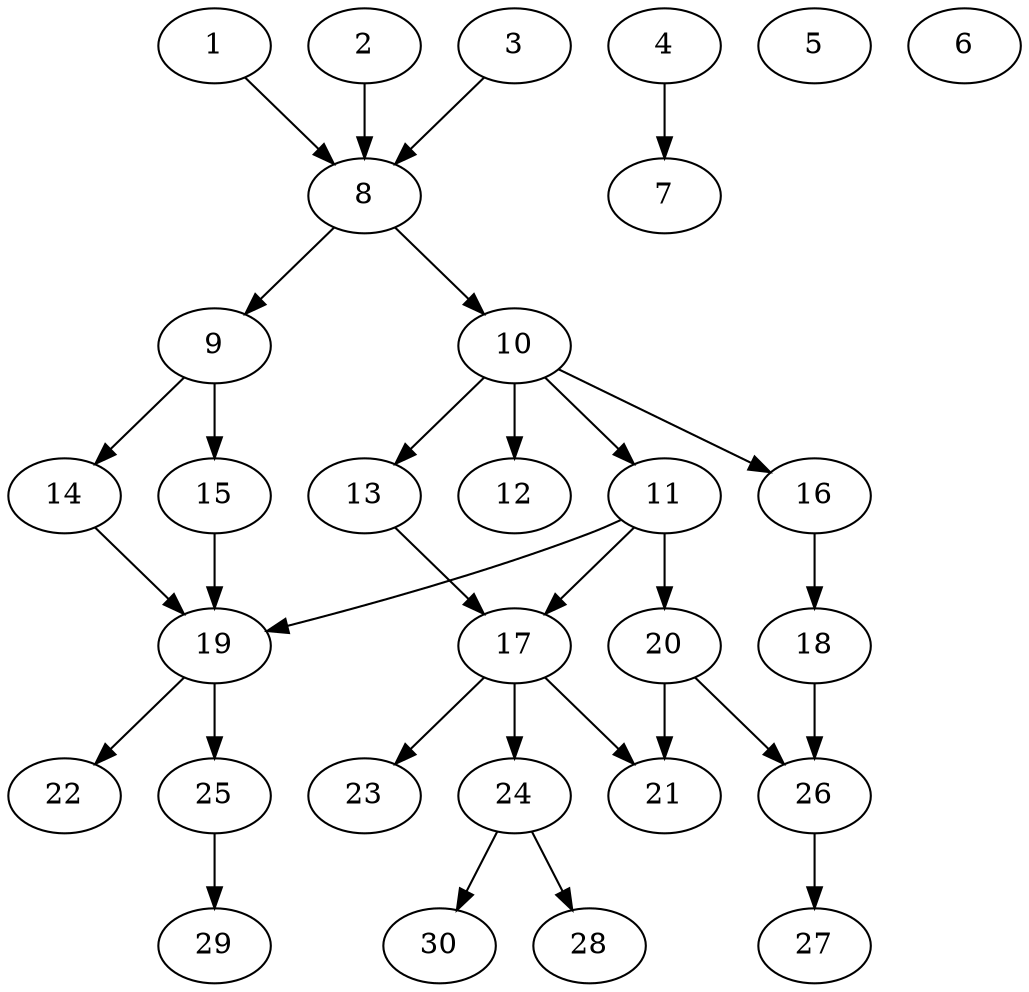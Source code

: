 // DAG automatically generated by daggen at Fri Jul 29 10:40:32 2022
// daggen.exe --dot -n 30 --ccr 0.5 --fat 0.5 --regular 0.5 --density 0.5 -o data\30/random_30_88.gv 
digraph G {
  1 [compute_size="6938656768", trans_size="912709", result_size="74752", ram="37856000",alpha="0.00"]
  1 -> 8 [size ="74752"]
  2 [compute_size="1073741824000", trans_size="33376", result_size="1024", ram="31874816",alpha="0.15"]
  2 -> 8 [size ="1024"]
  3 [compute_size="221101681042", trans_size="640079", result_size="1024", ram="9198272",alpha="0.12"]
  3 -> 8 [size ="1024"]
  4 [compute_size="1073741824000", trans_size="17616", result_size="1024", ram="35462576",alpha="0.09"]
  4 -> 7 [size ="1024"]
  5 [compute_size="43434289152", trans_size="316779", result_size="0", ram="25682960",alpha="0.07"]
  6 [compute_size="34276982784", trans_size="655041", result_size="0", ram="50081312",alpha="0.03"]
  7 [compute_size="128889377319", trans_size="799252", result_size="0", ram="16386464",alpha="0.17"]
  8 [compute_size="52704896060", trans_size="206711", result_size="29696", ram="11263808",alpha="0.20"]
  8 -> 9 [size ="29696"]
  8 -> 10 [size ="29696"]
  9 [compute_size="25750798336", trans_size="927446", result_size="91136", ram="49964096",alpha="0.06"]
  9 -> 14 [size ="91136"]
  9 -> 15 [size ="91136"]
  10 [compute_size="135545487360", trans_size="275827", result_size="74752", ram="44252192",alpha="0.19"]
  10 -> 11 [size ="74752"]
  10 -> 12 [size ="74752"]
  10 -> 13 [size ="74752"]
  10 -> 16 [size ="74752"]
  11 [compute_size="10385408000", trans_size="961173", result_size="1024", ram="37946288",alpha="0.18"]
  11 -> 17 [size ="1024"]
  11 -> 19 [size ="1024"]
  11 -> 20 [size ="1024"]
  12 [compute_size="4824870912", trans_size="332956", result_size="0", ram="38605232",alpha="0.09"]
  13 [compute_size="23182950400", trans_size="707022", result_size="1024", ram="19647920",alpha="0.06"]
  13 -> 17 [size ="1024"]
  14 [compute_size="184403361792", trans_size="1024440", result_size="91136", ram="45273872",alpha="0.16"]
  14 -> 19 [size ="91136"]
  15 [compute_size="136651997184", trans_size="225541", result_size="74752", ram="11645552",alpha="0.07"]
  15 -> 19 [size ="74752"]
  16 [compute_size="368293445632", trans_size="321926", result_size="9216", ram="24955904",alpha="0.01"]
  16 -> 18 [size ="9216"]
  17 [compute_size="277054669619", trans_size="8153", result_size="54272", ram="39851840",alpha="0.17"]
  17 -> 21 [size ="54272"]
  17 -> 23 [size ="54272"]
  17 -> 24 [size ="54272"]
  18 [compute_size="368293445632", trans_size="616039", result_size="9216", ram="45872624",alpha="0.14"]
  18 -> 26 [size ="9216"]
  19 [compute_size="44447539200", trans_size="133503", result_size="1024", ram="11913248",alpha="0.13"]
  19 -> 22 [size ="1024"]
  19 -> 25 [size ="1024"]
  20 [compute_size="22573670400", trans_size="336057", result_size="1024", ram="30710576",alpha="0.19"]
  20 -> 21 [size ="1024"]
  20 -> 26 [size ="1024"]
  21 [compute_size="35272359936", trans_size="530395", result_size="0", ram="47925488",alpha="0.09"]
  22 [compute_size="577347584", trans_size="769393", result_size="0", ram="47043200",alpha="0.12"]
  23 [compute_size="552976384", trans_size="809066", result_size="0", ram="44858864",alpha="0.01"]
  24 [compute_size="8589934592", trans_size="615208", result_size="70656", ram="33398624",alpha="0.07"]
  24 -> 28 [size ="70656"]
  24 -> 30 [size ="70656"]
  25 [compute_size="3891898368", trans_size="741260", result_size="29696", ram="26942240",alpha="0.16"]
  25 -> 29 [size ="29696"]
  26 [compute_size="822431973376", trans_size="565560", result_size="91136", ram="7158080",alpha="0.02"]
  26 -> 27 [size ="91136"]
  27 [compute_size="549755813888", trans_size="897524", result_size="0", ram="5491712",alpha="0.18"]
  28 [compute_size="328526278310", trans_size="924090", result_size="0", ram="9795440",alpha="0.13"]
  29 [compute_size="6380355584", trans_size="332380", result_size="0", ram="18071840",alpha="0.18"]
  30 [compute_size="38250921984", trans_size="936941", result_size="0", ram="5179664",alpha="0.00"]
}
